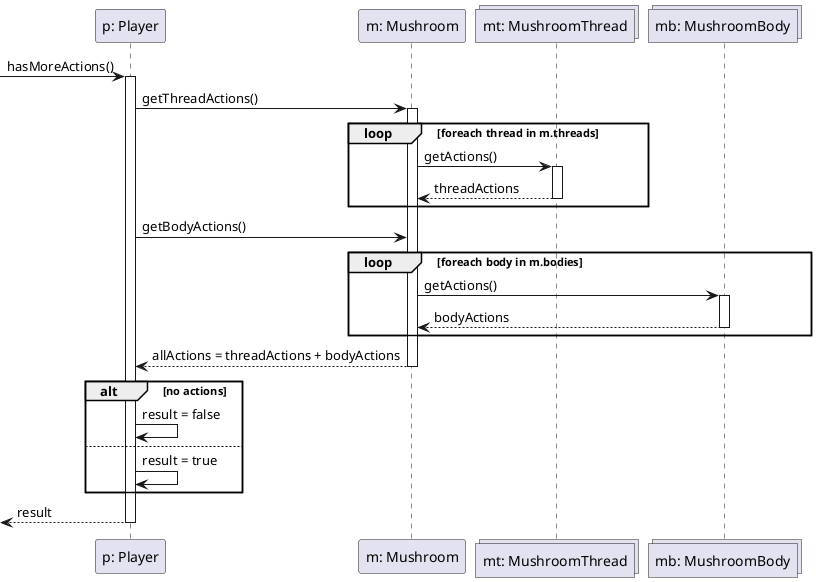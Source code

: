 @startuml hasMoreActionsMycologist

participant "p: Player" as p
participant "m: Mushroom" as m
collections "mt: MushroomThread" as mt
collections "mb: MushroomBody" as mb

-> p : hasMoreActions()
activate p
    
p -> m : getThreadActions()
activate m

loop foreach thread in m.threads
    m -> mt : getActions()
    activate mt

    m <-- mt : threadActions
    deactivate mt
end

p -> m : getBodyActions()

loop foreach body in m.bodies
    m -> mb : getActions()
    activate mb

    m <-- mb : bodyActions
    deactivate mb
end

p <-- m: allActions = threadActions + bodyActions
deactivate m

alt no actions
    p -> p : result = false
else
    p -> p : result = true
end

<-- p : result
deactivate p

@enduml